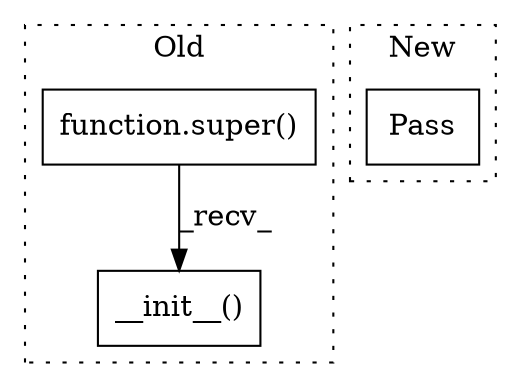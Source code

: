 digraph G {
subgraph cluster0 {
1 [label="__init__()" a="75" s="541" l="33" shape="box"];
3 [label="function.super()" a="75" s="541,562" l="6,1" shape="box"];
label = "Old";
style="dotted";
}
subgraph cluster1 {
2 [label="Pass" a="62" s="541" l="4" shape="box"];
label = "New";
style="dotted";
}
3 -> 1 [label="_recv_"];
}